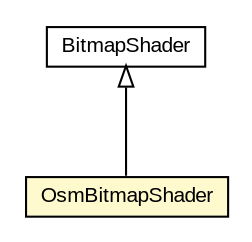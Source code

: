 #!/usr/local/bin/dot
#
# Class diagram 
# Generated by UMLGraph version R5_6-24-gf6e263 (http://www.umlgraph.org/)
#

digraph G {
	edge [fontname="arial",fontsize=10,labelfontname="arial",labelfontsize=10];
	node [fontname="arial",fontsize=10,shape=plaintext];
	nodesep=0.25;
	ranksep=0.5;
	// org.osmdroid.views.drawing.OsmBitmapShader
	c26517 [label=<<table title="org.osmdroid.views.drawing.OsmBitmapShader" border="0" cellborder="1" cellspacing="0" cellpadding="2" port="p" bgcolor="lemonChiffon" href="./OsmBitmapShader.html">
		<tr><td><table border="0" cellspacing="0" cellpadding="1">
<tr><td align="center" balign="center"> OsmBitmapShader </td></tr>
		</table></td></tr>
		</table>>, URL="./OsmBitmapShader.html", fontname="arial", fontcolor="black", fontsize=10.0];
	//org.osmdroid.views.drawing.OsmBitmapShader extends BitmapShader
	c26591:p -> c26517:p [dir=back,arrowtail=empty];
	// BitmapShader
	c26591[label=<<table title="BitmapShader" border="0" cellborder="1" cellspacing="0" cellpadding="2" port="p" href="http://java.sun.com/j2se/1.4.2/docs/api//BitmapShader.html">
		<tr><td><table border="0" cellspacing="0" cellpadding="1">
<tr><td align="center" balign="center"> BitmapShader </td></tr>
		</table></td></tr>
		</table>>, fontname="arial", fontcolor="black", fontsize=10.0];
}


